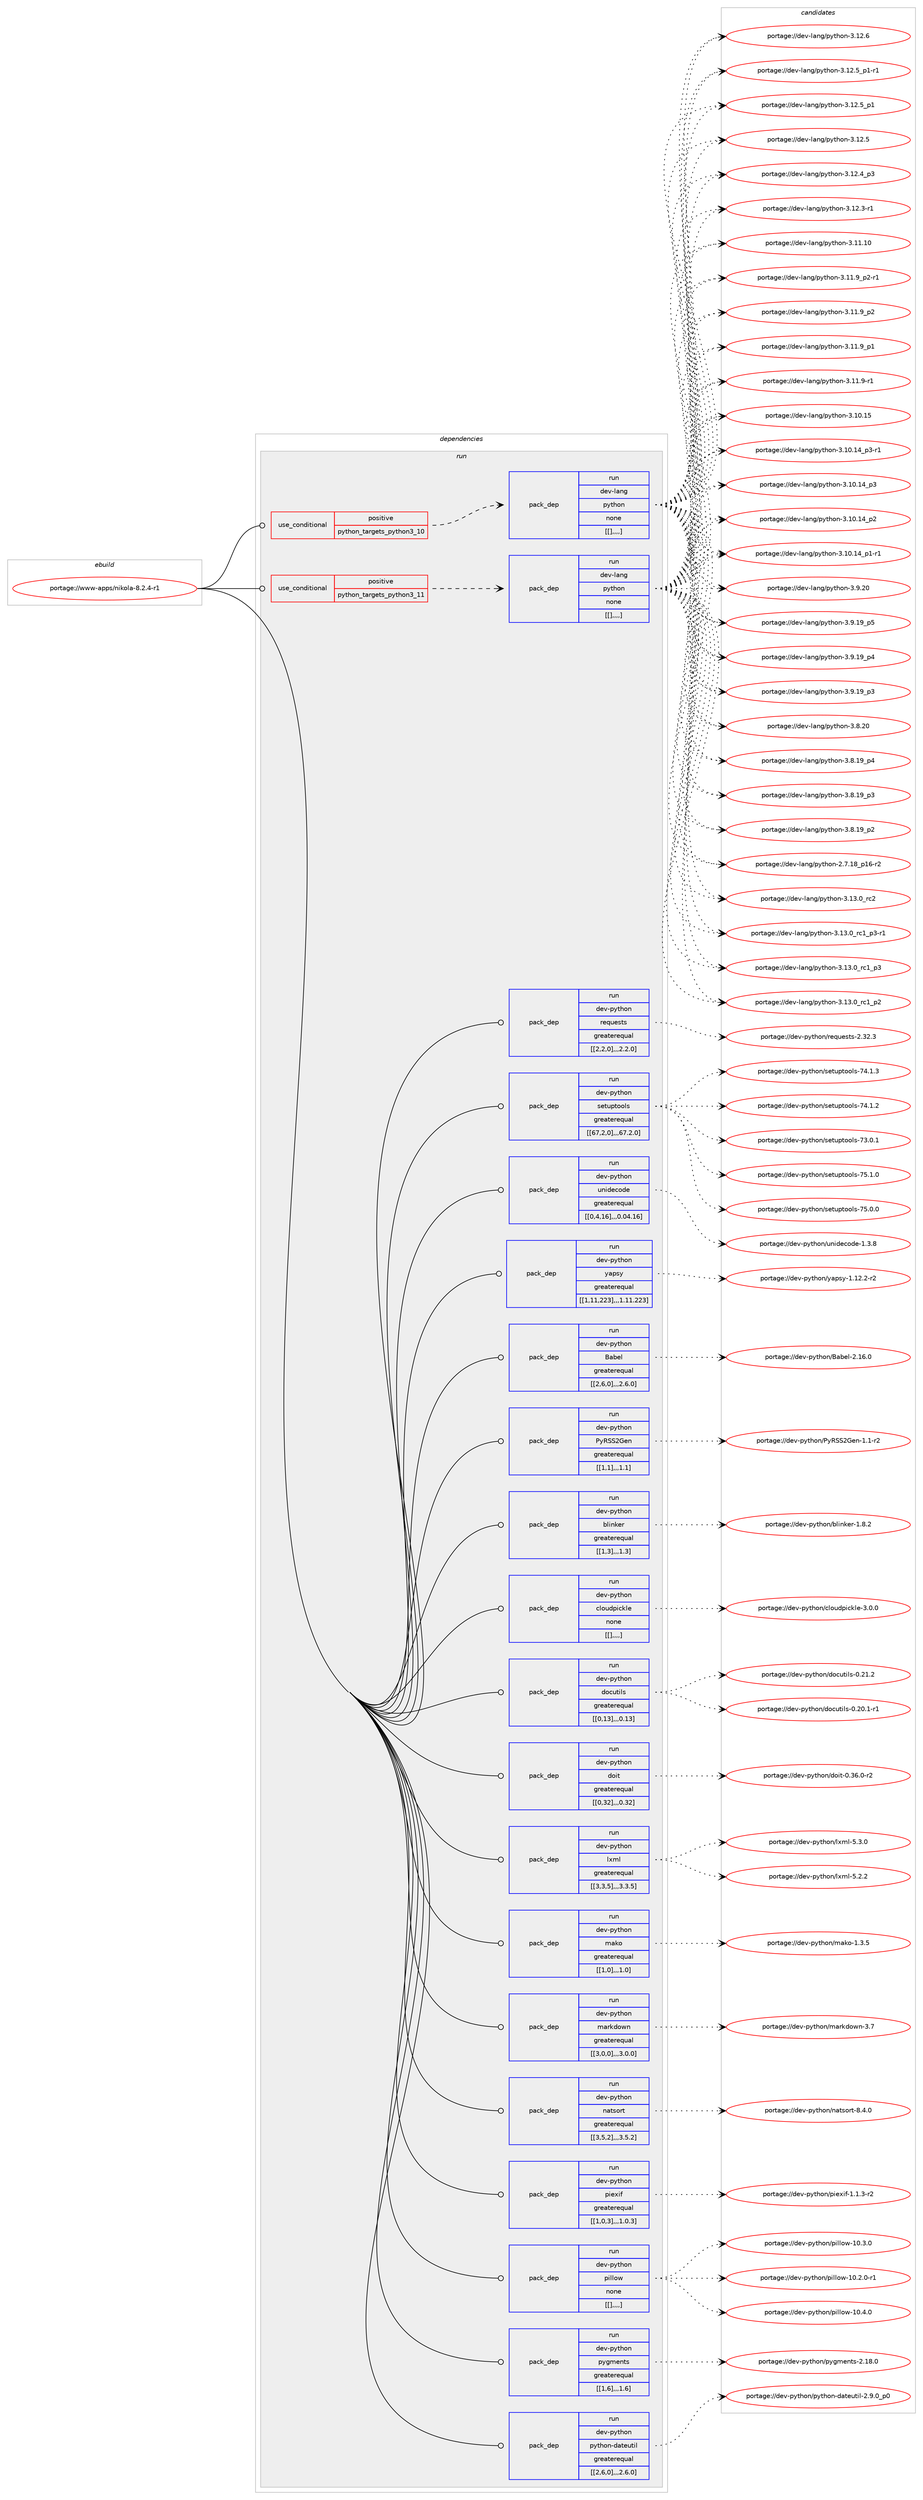 digraph prolog {

# *************
# Graph options
# *************

newrank=true;
concentrate=true;
compound=true;
graph [rankdir=LR,fontname=Helvetica,fontsize=10,ranksep=1.5];#, ranksep=2.5, nodesep=0.2];
edge  [arrowhead=vee];
node  [fontname=Helvetica,fontsize=10];

# **********
# The ebuild
# **********

subgraph cluster_leftcol {
color=gray;
label=<<i>ebuild</i>>;
id [label="portage://www-apps/nikola-8.2.4-r1", color=red, width=4, href="../www-apps/nikola-8.2.4-r1.svg"];
}

# ****************
# The dependencies
# ****************

subgraph cluster_midcol {
color=gray;
label=<<i>dependencies</i>>;
subgraph cluster_compile {
fillcolor="#eeeeee";
style=filled;
label=<<i>compile</i>>;
}
subgraph cluster_compileandrun {
fillcolor="#eeeeee";
style=filled;
label=<<i>compile and run</i>>;
}
subgraph cluster_run {
fillcolor="#eeeeee";
style=filled;
label=<<i>run</i>>;
subgraph cond124073 {
dependency466122 [label=<<TABLE BORDER="0" CELLBORDER="1" CELLSPACING="0" CELLPADDING="4"><TR><TD ROWSPAN="3" CELLPADDING="10">use_conditional</TD></TR><TR><TD>positive</TD></TR><TR><TD>python_targets_python3_10</TD></TR></TABLE>>, shape=none, color=red];
subgraph pack338637 {
dependency466123 [label=<<TABLE BORDER="0" CELLBORDER="1" CELLSPACING="0" CELLPADDING="4" WIDTH="220"><TR><TD ROWSPAN="6" CELLPADDING="30">pack_dep</TD></TR><TR><TD WIDTH="110">run</TD></TR><TR><TD>dev-lang</TD></TR><TR><TD>python</TD></TR><TR><TD>none</TD></TR><TR><TD>[[],,,,]</TD></TR></TABLE>>, shape=none, color=blue];
}
dependency466122:e -> dependency466123:w [weight=20,style="dashed",arrowhead="vee"];
}
id:e -> dependency466122:w [weight=20,style="solid",arrowhead="odot"];
subgraph cond124074 {
dependency466124 [label=<<TABLE BORDER="0" CELLBORDER="1" CELLSPACING="0" CELLPADDING="4"><TR><TD ROWSPAN="3" CELLPADDING="10">use_conditional</TD></TR><TR><TD>positive</TD></TR><TR><TD>python_targets_python3_11</TD></TR></TABLE>>, shape=none, color=red];
subgraph pack338638 {
dependency466125 [label=<<TABLE BORDER="0" CELLBORDER="1" CELLSPACING="0" CELLPADDING="4" WIDTH="220"><TR><TD ROWSPAN="6" CELLPADDING="30">pack_dep</TD></TR><TR><TD WIDTH="110">run</TD></TR><TR><TD>dev-lang</TD></TR><TR><TD>python</TD></TR><TR><TD>none</TD></TR><TR><TD>[[],,,,]</TD></TR></TABLE>>, shape=none, color=blue];
}
dependency466124:e -> dependency466125:w [weight=20,style="dashed",arrowhead="vee"];
}
id:e -> dependency466124:w [weight=20,style="solid",arrowhead="odot"];
subgraph pack338639 {
dependency466126 [label=<<TABLE BORDER="0" CELLBORDER="1" CELLSPACING="0" CELLPADDING="4" WIDTH="220"><TR><TD ROWSPAN="6" CELLPADDING="30">pack_dep</TD></TR><TR><TD WIDTH="110">run</TD></TR><TR><TD>dev-python</TD></TR><TR><TD>Babel</TD></TR><TR><TD>greaterequal</TD></TR><TR><TD>[[2,6,0],,,2.6.0]</TD></TR></TABLE>>, shape=none, color=blue];
}
id:e -> dependency466126:w [weight=20,style="solid",arrowhead="odot"];
subgraph pack338640 {
dependency466127 [label=<<TABLE BORDER="0" CELLBORDER="1" CELLSPACING="0" CELLPADDING="4" WIDTH="220"><TR><TD ROWSPAN="6" CELLPADDING="30">pack_dep</TD></TR><TR><TD WIDTH="110">run</TD></TR><TR><TD>dev-python</TD></TR><TR><TD>PyRSS2Gen</TD></TR><TR><TD>greaterequal</TD></TR><TR><TD>[[1,1],,,1.1]</TD></TR></TABLE>>, shape=none, color=blue];
}
id:e -> dependency466127:w [weight=20,style="solid",arrowhead="odot"];
subgraph pack338641 {
dependency466128 [label=<<TABLE BORDER="0" CELLBORDER="1" CELLSPACING="0" CELLPADDING="4" WIDTH="220"><TR><TD ROWSPAN="6" CELLPADDING="30">pack_dep</TD></TR><TR><TD WIDTH="110">run</TD></TR><TR><TD>dev-python</TD></TR><TR><TD>blinker</TD></TR><TR><TD>greaterequal</TD></TR><TR><TD>[[1,3],,,1.3]</TD></TR></TABLE>>, shape=none, color=blue];
}
id:e -> dependency466128:w [weight=20,style="solid",arrowhead="odot"];
subgraph pack338642 {
dependency466129 [label=<<TABLE BORDER="0" CELLBORDER="1" CELLSPACING="0" CELLPADDING="4" WIDTH="220"><TR><TD ROWSPAN="6" CELLPADDING="30">pack_dep</TD></TR><TR><TD WIDTH="110">run</TD></TR><TR><TD>dev-python</TD></TR><TR><TD>cloudpickle</TD></TR><TR><TD>none</TD></TR><TR><TD>[[],,,,]</TD></TR></TABLE>>, shape=none, color=blue];
}
id:e -> dependency466129:w [weight=20,style="solid",arrowhead="odot"];
subgraph pack338643 {
dependency466130 [label=<<TABLE BORDER="0" CELLBORDER="1" CELLSPACING="0" CELLPADDING="4" WIDTH="220"><TR><TD ROWSPAN="6" CELLPADDING="30">pack_dep</TD></TR><TR><TD WIDTH="110">run</TD></TR><TR><TD>dev-python</TD></TR><TR><TD>docutils</TD></TR><TR><TD>greaterequal</TD></TR><TR><TD>[[0,13],,,0.13]</TD></TR></TABLE>>, shape=none, color=blue];
}
id:e -> dependency466130:w [weight=20,style="solid",arrowhead="odot"];
subgraph pack338644 {
dependency466131 [label=<<TABLE BORDER="0" CELLBORDER="1" CELLSPACING="0" CELLPADDING="4" WIDTH="220"><TR><TD ROWSPAN="6" CELLPADDING="30">pack_dep</TD></TR><TR><TD WIDTH="110">run</TD></TR><TR><TD>dev-python</TD></TR><TR><TD>doit</TD></TR><TR><TD>greaterequal</TD></TR><TR><TD>[[0,32],,,0.32]</TD></TR></TABLE>>, shape=none, color=blue];
}
id:e -> dependency466131:w [weight=20,style="solid",arrowhead="odot"];
subgraph pack338645 {
dependency466132 [label=<<TABLE BORDER="0" CELLBORDER="1" CELLSPACING="0" CELLPADDING="4" WIDTH="220"><TR><TD ROWSPAN="6" CELLPADDING="30">pack_dep</TD></TR><TR><TD WIDTH="110">run</TD></TR><TR><TD>dev-python</TD></TR><TR><TD>lxml</TD></TR><TR><TD>greaterequal</TD></TR><TR><TD>[[3,3,5],,,3.3.5]</TD></TR></TABLE>>, shape=none, color=blue];
}
id:e -> dependency466132:w [weight=20,style="solid",arrowhead="odot"];
subgraph pack338646 {
dependency466133 [label=<<TABLE BORDER="0" CELLBORDER="1" CELLSPACING="0" CELLPADDING="4" WIDTH="220"><TR><TD ROWSPAN="6" CELLPADDING="30">pack_dep</TD></TR><TR><TD WIDTH="110">run</TD></TR><TR><TD>dev-python</TD></TR><TR><TD>mako</TD></TR><TR><TD>greaterequal</TD></TR><TR><TD>[[1,0],,,1.0]</TD></TR></TABLE>>, shape=none, color=blue];
}
id:e -> dependency466133:w [weight=20,style="solid",arrowhead="odot"];
subgraph pack338647 {
dependency466134 [label=<<TABLE BORDER="0" CELLBORDER="1" CELLSPACING="0" CELLPADDING="4" WIDTH="220"><TR><TD ROWSPAN="6" CELLPADDING="30">pack_dep</TD></TR><TR><TD WIDTH="110">run</TD></TR><TR><TD>dev-python</TD></TR><TR><TD>markdown</TD></TR><TR><TD>greaterequal</TD></TR><TR><TD>[[3,0,0],,,3.0.0]</TD></TR></TABLE>>, shape=none, color=blue];
}
id:e -> dependency466134:w [weight=20,style="solid",arrowhead="odot"];
subgraph pack338648 {
dependency466135 [label=<<TABLE BORDER="0" CELLBORDER="1" CELLSPACING="0" CELLPADDING="4" WIDTH="220"><TR><TD ROWSPAN="6" CELLPADDING="30">pack_dep</TD></TR><TR><TD WIDTH="110">run</TD></TR><TR><TD>dev-python</TD></TR><TR><TD>natsort</TD></TR><TR><TD>greaterequal</TD></TR><TR><TD>[[3,5,2],,,3.5.2]</TD></TR></TABLE>>, shape=none, color=blue];
}
id:e -> dependency466135:w [weight=20,style="solid",arrowhead="odot"];
subgraph pack338649 {
dependency466136 [label=<<TABLE BORDER="0" CELLBORDER="1" CELLSPACING="0" CELLPADDING="4" WIDTH="220"><TR><TD ROWSPAN="6" CELLPADDING="30">pack_dep</TD></TR><TR><TD WIDTH="110">run</TD></TR><TR><TD>dev-python</TD></TR><TR><TD>piexif</TD></TR><TR><TD>greaterequal</TD></TR><TR><TD>[[1,0,3],,,1.0.3]</TD></TR></TABLE>>, shape=none, color=blue];
}
id:e -> dependency466136:w [weight=20,style="solid",arrowhead="odot"];
subgraph pack338650 {
dependency466137 [label=<<TABLE BORDER="0" CELLBORDER="1" CELLSPACING="0" CELLPADDING="4" WIDTH="220"><TR><TD ROWSPAN="6" CELLPADDING="30">pack_dep</TD></TR><TR><TD WIDTH="110">run</TD></TR><TR><TD>dev-python</TD></TR><TR><TD>pillow</TD></TR><TR><TD>none</TD></TR><TR><TD>[[],,,,]</TD></TR></TABLE>>, shape=none, color=blue];
}
id:e -> dependency466137:w [weight=20,style="solid",arrowhead="odot"];
subgraph pack338651 {
dependency466138 [label=<<TABLE BORDER="0" CELLBORDER="1" CELLSPACING="0" CELLPADDING="4" WIDTH="220"><TR><TD ROWSPAN="6" CELLPADDING="30">pack_dep</TD></TR><TR><TD WIDTH="110">run</TD></TR><TR><TD>dev-python</TD></TR><TR><TD>pygments</TD></TR><TR><TD>greaterequal</TD></TR><TR><TD>[[1,6],,,1.6]</TD></TR></TABLE>>, shape=none, color=blue];
}
id:e -> dependency466138:w [weight=20,style="solid",arrowhead="odot"];
subgraph pack338652 {
dependency466139 [label=<<TABLE BORDER="0" CELLBORDER="1" CELLSPACING="0" CELLPADDING="4" WIDTH="220"><TR><TD ROWSPAN="6" CELLPADDING="30">pack_dep</TD></TR><TR><TD WIDTH="110">run</TD></TR><TR><TD>dev-python</TD></TR><TR><TD>python-dateutil</TD></TR><TR><TD>greaterequal</TD></TR><TR><TD>[[2,6,0],,,2.6.0]</TD></TR></TABLE>>, shape=none, color=blue];
}
id:e -> dependency466139:w [weight=20,style="solid",arrowhead="odot"];
subgraph pack338653 {
dependency466140 [label=<<TABLE BORDER="0" CELLBORDER="1" CELLSPACING="0" CELLPADDING="4" WIDTH="220"><TR><TD ROWSPAN="6" CELLPADDING="30">pack_dep</TD></TR><TR><TD WIDTH="110">run</TD></TR><TR><TD>dev-python</TD></TR><TR><TD>requests</TD></TR><TR><TD>greaterequal</TD></TR><TR><TD>[[2,2,0],,,2.2.0]</TD></TR></TABLE>>, shape=none, color=blue];
}
id:e -> dependency466140:w [weight=20,style="solid",arrowhead="odot"];
subgraph pack338654 {
dependency466141 [label=<<TABLE BORDER="0" CELLBORDER="1" CELLSPACING="0" CELLPADDING="4" WIDTH="220"><TR><TD ROWSPAN="6" CELLPADDING="30">pack_dep</TD></TR><TR><TD WIDTH="110">run</TD></TR><TR><TD>dev-python</TD></TR><TR><TD>setuptools</TD></TR><TR><TD>greaterequal</TD></TR><TR><TD>[[67,2,0],,,67.2.0]</TD></TR></TABLE>>, shape=none, color=blue];
}
id:e -> dependency466141:w [weight=20,style="solid",arrowhead="odot"];
subgraph pack338655 {
dependency466142 [label=<<TABLE BORDER="0" CELLBORDER="1" CELLSPACING="0" CELLPADDING="4" WIDTH="220"><TR><TD ROWSPAN="6" CELLPADDING="30">pack_dep</TD></TR><TR><TD WIDTH="110">run</TD></TR><TR><TD>dev-python</TD></TR><TR><TD>unidecode</TD></TR><TR><TD>greaterequal</TD></TR><TR><TD>[[0,4,16],,,0.04.16]</TD></TR></TABLE>>, shape=none, color=blue];
}
id:e -> dependency466142:w [weight=20,style="solid",arrowhead="odot"];
subgraph pack338656 {
dependency466143 [label=<<TABLE BORDER="0" CELLBORDER="1" CELLSPACING="0" CELLPADDING="4" WIDTH="220"><TR><TD ROWSPAN="6" CELLPADDING="30">pack_dep</TD></TR><TR><TD WIDTH="110">run</TD></TR><TR><TD>dev-python</TD></TR><TR><TD>yapsy</TD></TR><TR><TD>greaterequal</TD></TR><TR><TD>[[1,11,223],,,1.11.223]</TD></TR></TABLE>>, shape=none, color=blue];
}
id:e -> dependency466143:w [weight=20,style="solid",arrowhead="odot"];
}
}

# **************
# The candidates
# **************

subgraph cluster_choices {
rank=same;
color=gray;
label=<<i>candidates</i>>;

subgraph choice338637 {
color=black;
nodesep=1;
choice10010111845108971101034711212111610411111045514649514648951149950 [label="portage://dev-lang/python-3.13.0_rc2", color=red, width=4,href="../dev-lang/python-3.13.0_rc2.svg"];
choice1001011184510897110103471121211161041111104551464951464895114994995112514511449 [label="portage://dev-lang/python-3.13.0_rc1_p3-r1", color=red, width=4,href="../dev-lang/python-3.13.0_rc1_p3-r1.svg"];
choice100101118451089711010347112121116104111110455146495146489511499499511251 [label="portage://dev-lang/python-3.13.0_rc1_p3", color=red, width=4,href="../dev-lang/python-3.13.0_rc1_p3.svg"];
choice100101118451089711010347112121116104111110455146495146489511499499511250 [label="portage://dev-lang/python-3.13.0_rc1_p2", color=red, width=4,href="../dev-lang/python-3.13.0_rc1_p2.svg"];
choice10010111845108971101034711212111610411111045514649504654 [label="portage://dev-lang/python-3.12.6", color=red, width=4,href="../dev-lang/python-3.12.6.svg"];
choice1001011184510897110103471121211161041111104551464950465395112494511449 [label="portage://dev-lang/python-3.12.5_p1-r1", color=red, width=4,href="../dev-lang/python-3.12.5_p1-r1.svg"];
choice100101118451089711010347112121116104111110455146495046539511249 [label="portage://dev-lang/python-3.12.5_p1", color=red, width=4,href="../dev-lang/python-3.12.5_p1.svg"];
choice10010111845108971101034711212111610411111045514649504653 [label="portage://dev-lang/python-3.12.5", color=red, width=4,href="../dev-lang/python-3.12.5.svg"];
choice100101118451089711010347112121116104111110455146495046529511251 [label="portage://dev-lang/python-3.12.4_p3", color=red, width=4,href="../dev-lang/python-3.12.4_p3.svg"];
choice100101118451089711010347112121116104111110455146495046514511449 [label="portage://dev-lang/python-3.12.3-r1", color=red, width=4,href="../dev-lang/python-3.12.3-r1.svg"];
choice1001011184510897110103471121211161041111104551464949464948 [label="portage://dev-lang/python-3.11.10", color=red, width=4,href="../dev-lang/python-3.11.10.svg"];
choice1001011184510897110103471121211161041111104551464949465795112504511449 [label="portage://dev-lang/python-3.11.9_p2-r1", color=red, width=4,href="../dev-lang/python-3.11.9_p2-r1.svg"];
choice100101118451089711010347112121116104111110455146494946579511250 [label="portage://dev-lang/python-3.11.9_p2", color=red, width=4,href="../dev-lang/python-3.11.9_p2.svg"];
choice100101118451089711010347112121116104111110455146494946579511249 [label="portage://dev-lang/python-3.11.9_p1", color=red, width=4,href="../dev-lang/python-3.11.9_p1.svg"];
choice100101118451089711010347112121116104111110455146494946574511449 [label="portage://dev-lang/python-3.11.9-r1", color=red, width=4,href="../dev-lang/python-3.11.9-r1.svg"];
choice1001011184510897110103471121211161041111104551464948464953 [label="portage://dev-lang/python-3.10.15", color=red, width=4,href="../dev-lang/python-3.10.15.svg"];
choice100101118451089711010347112121116104111110455146494846495295112514511449 [label="portage://dev-lang/python-3.10.14_p3-r1", color=red, width=4,href="../dev-lang/python-3.10.14_p3-r1.svg"];
choice10010111845108971101034711212111610411111045514649484649529511251 [label="portage://dev-lang/python-3.10.14_p3", color=red, width=4,href="../dev-lang/python-3.10.14_p3.svg"];
choice10010111845108971101034711212111610411111045514649484649529511250 [label="portage://dev-lang/python-3.10.14_p2", color=red, width=4,href="../dev-lang/python-3.10.14_p2.svg"];
choice100101118451089711010347112121116104111110455146494846495295112494511449 [label="portage://dev-lang/python-3.10.14_p1-r1", color=red, width=4,href="../dev-lang/python-3.10.14_p1-r1.svg"];
choice10010111845108971101034711212111610411111045514657465048 [label="portage://dev-lang/python-3.9.20", color=red, width=4,href="../dev-lang/python-3.9.20.svg"];
choice100101118451089711010347112121116104111110455146574649579511253 [label="portage://dev-lang/python-3.9.19_p5", color=red, width=4,href="../dev-lang/python-3.9.19_p5.svg"];
choice100101118451089711010347112121116104111110455146574649579511252 [label="portage://dev-lang/python-3.9.19_p4", color=red, width=4,href="../dev-lang/python-3.9.19_p4.svg"];
choice100101118451089711010347112121116104111110455146574649579511251 [label="portage://dev-lang/python-3.9.19_p3", color=red, width=4,href="../dev-lang/python-3.9.19_p3.svg"];
choice10010111845108971101034711212111610411111045514656465048 [label="portage://dev-lang/python-3.8.20", color=red, width=4,href="../dev-lang/python-3.8.20.svg"];
choice100101118451089711010347112121116104111110455146564649579511252 [label="portage://dev-lang/python-3.8.19_p4", color=red, width=4,href="../dev-lang/python-3.8.19_p4.svg"];
choice100101118451089711010347112121116104111110455146564649579511251 [label="portage://dev-lang/python-3.8.19_p3", color=red, width=4,href="../dev-lang/python-3.8.19_p3.svg"];
choice100101118451089711010347112121116104111110455146564649579511250 [label="portage://dev-lang/python-3.8.19_p2", color=red, width=4,href="../dev-lang/python-3.8.19_p2.svg"];
choice100101118451089711010347112121116104111110455046554649569511249544511450 [label="portage://dev-lang/python-2.7.18_p16-r2", color=red, width=4,href="../dev-lang/python-2.7.18_p16-r2.svg"];
dependency466123:e -> choice10010111845108971101034711212111610411111045514649514648951149950:w [style=dotted,weight="100"];
dependency466123:e -> choice1001011184510897110103471121211161041111104551464951464895114994995112514511449:w [style=dotted,weight="100"];
dependency466123:e -> choice100101118451089711010347112121116104111110455146495146489511499499511251:w [style=dotted,weight="100"];
dependency466123:e -> choice100101118451089711010347112121116104111110455146495146489511499499511250:w [style=dotted,weight="100"];
dependency466123:e -> choice10010111845108971101034711212111610411111045514649504654:w [style=dotted,weight="100"];
dependency466123:e -> choice1001011184510897110103471121211161041111104551464950465395112494511449:w [style=dotted,weight="100"];
dependency466123:e -> choice100101118451089711010347112121116104111110455146495046539511249:w [style=dotted,weight="100"];
dependency466123:e -> choice10010111845108971101034711212111610411111045514649504653:w [style=dotted,weight="100"];
dependency466123:e -> choice100101118451089711010347112121116104111110455146495046529511251:w [style=dotted,weight="100"];
dependency466123:e -> choice100101118451089711010347112121116104111110455146495046514511449:w [style=dotted,weight="100"];
dependency466123:e -> choice1001011184510897110103471121211161041111104551464949464948:w [style=dotted,weight="100"];
dependency466123:e -> choice1001011184510897110103471121211161041111104551464949465795112504511449:w [style=dotted,weight="100"];
dependency466123:e -> choice100101118451089711010347112121116104111110455146494946579511250:w [style=dotted,weight="100"];
dependency466123:e -> choice100101118451089711010347112121116104111110455146494946579511249:w [style=dotted,weight="100"];
dependency466123:e -> choice100101118451089711010347112121116104111110455146494946574511449:w [style=dotted,weight="100"];
dependency466123:e -> choice1001011184510897110103471121211161041111104551464948464953:w [style=dotted,weight="100"];
dependency466123:e -> choice100101118451089711010347112121116104111110455146494846495295112514511449:w [style=dotted,weight="100"];
dependency466123:e -> choice10010111845108971101034711212111610411111045514649484649529511251:w [style=dotted,weight="100"];
dependency466123:e -> choice10010111845108971101034711212111610411111045514649484649529511250:w [style=dotted,weight="100"];
dependency466123:e -> choice100101118451089711010347112121116104111110455146494846495295112494511449:w [style=dotted,weight="100"];
dependency466123:e -> choice10010111845108971101034711212111610411111045514657465048:w [style=dotted,weight="100"];
dependency466123:e -> choice100101118451089711010347112121116104111110455146574649579511253:w [style=dotted,weight="100"];
dependency466123:e -> choice100101118451089711010347112121116104111110455146574649579511252:w [style=dotted,weight="100"];
dependency466123:e -> choice100101118451089711010347112121116104111110455146574649579511251:w [style=dotted,weight="100"];
dependency466123:e -> choice10010111845108971101034711212111610411111045514656465048:w [style=dotted,weight="100"];
dependency466123:e -> choice100101118451089711010347112121116104111110455146564649579511252:w [style=dotted,weight="100"];
dependency466123:e -> choice100101118451089711010347112121116104111110455146564649579511251:w [style=dotted,weight="100"];
dependency466123:e -> choice100101118451089711010347112121116104111110455146564649579511250:w [style=dotted,weight="100"];
dependency466123:e -> choice100101118451089711010347112121116104111110455046554649569511249544511450:w [style=dotted,weight="100"];
}
subgraph choice338638 {
color=black;
nodesep=1;
choice10010111845108971101034711212111610411111045514649514648951149950 [label="portage://dev-lang/python-3.13.0_rc2", color=red, width=4,href="../dev-lang/python-3.13.0_rc2.svg"];
choice1001011184510897110103471121211161041111104551464951464895114994995112514511449 [label="portage://dev-lang/python-3.13.0_rc1_p3-r1", color=red, width=4,href="../dev-lang/python-3.13.0_rc1_p3-r1.svg"];
choice100101118451089711010347112121116104111110455146495146489511499499511251 [label="portage://dev-lang/python-3.13.0_rc1_p3", color=red, width=4,href="../dev-lang/python-3.13.0_rc1_p3.svg"];
choice100101118451089711010347112121116104111110455146495146489511499499511250 [label="portage://dev-lang/python-3.13.0_rc1_p2", color=red, width=4,href="../dev-lang/python-3.13.0_rc1_p2.svg"];
choice10010111845108971101034711212111610411111045514649504654 [label="portage://dev-lang/python-3.12.6", color=red, width=4,href="../dev-lang/python-3.12.6.svg"];
choice1001011184510897110103471121211161041111104551464950465395112494511449 [label="portage://dev-lang/python-3.12.5_p1-r1", color=red, width=4,href="../dev-lang/python-3.12.5_p1-r1.svg"];
choice100101118451089711010347112121116104111110455146495046539511249 [label="portage://dev-lang/python-3.12.5_p1", color=red, width=4,href="../dev-lang/python-3.12.5_p1.svg"];
choice10010111845108971101034711212111610411111045514649504653 [label="portage://dev-lang/python-3.12.5", color=red, width=4,href="../dev-lang/python-3.12.5.svg"];
choice100101118451089711010347112121116104111110455146495046529511251 [label="portage://dev-lang/python-3.12.4_p3", color=red, width=4,href="../dev-lang/python-3.12.4_p3.svg"];
choice100101118451089711010347112121116104111110455146495046514511449 [label="portage://dev-lang/python-3.12.3-r1", color=red, width=4,href="../dev-lang/python-3.12.3-r1.svg"];
choice1001011184510897110103471121211161041111104551464949464948 [label="portage://dev-lang/python-3.11.10", color=red, width=4,href="../dev-lang/python-3.11.10.svg"];
choice1001011184510897110103471121211161041111104551464949465795112504511449 [label="portage://dev-lang/python-3.11.9_p2-r1", color=red, width=4,href="../dev-lang/python-3.11.9_p2-r1.svg"];
choice100101118451089711010347112121116104111110455146494946579511250 [label="portage://dev-lang/python-3.11.9_p2", color=red, width=4,href="../dev-lang/python-3.11.9_p2.svg"];
choice100101118451089711010347112121116104111110455146494946579511249 [label="portage://dev-lang/python-3.11.9_p1", color=red, width=4,href="../dev-lang/python-3.11.9_p1.svg"];
choice100101118451089711010347112121116104111110455146494946574511449 [label="portage://dev-lang/python-3.11.9-r1", color=red, width=4,href="../dev-lang/python-3.11.9-r1.svg"];
choice1001011184510897110103471121211161041111104551464948464953 [label="portage://dev-lang/python-3.10.15", color=red, width=4,href="../dev-lang/python-3.10.15.svg"];
choice100101118451089711010347112121116104111110455146494846495295112514511449 [label="portage://dev-lang/python-3.10.14_p3-r1", color=red, width=4,href="../dev-lang/python-3.10.14_p3-r1.svg"];
choice10010111845108971101034711212111610411111045514649484649529511251 [label="portage://dev-lang/python-3.10.14_p3", color=red, width=4,href="../dev-lang/python-3.10.14_p3.svg"];
choice10010111845108971101034711212111610411111045514649484649529511250 [label="portage://dev-lang/python-3.10.14_p2", color=red, width=4,href="../dev-lang/python-3.10.14_p2.svg"];
choice100101118451089711010347112121116104111110455146494846495295112494511449 [label="portage://dev-lang/python-3.10.14_p1-r1", color=red, width=4,href="../dev-lang/python-3.10.14_p1-r1.svg"];
choice10010111845108971101034711212111610411111045514657465048 [label="portage://dev-lang/python-3.9.20", color=red, width=4,href="../dev-lang/python-3.9.20.svg"];
choice100101118451089711010347112121116104111110455146574649579511253 [label="portage://dev-lang/python-3.9.19_p5", color=red, width=4,href="../dev-lang/python-3.9.19_p5.svg"];
choice100101118451089711010347112121116104111110455146574649579511252 [label="portage://dev-lang/python-3.9.19_p4", color=red, width=4,href="../dev-lang/python-3.9.19_p4.svg"];
choice100101118451089711010347112121116104111110455146574649579511251 [label="portage://dev-lang/python-3.9.19_p3", color=red, width=4,href="../dev-lang/python-3.9.19_p3.svg"];
choice10010111845108971101034711212111610411111045514656465048 [label="portage://dev-lang/python-3.8.20", color=red, width=4,href="../dev-lang/python-3.8.20.svg"];
choice100101118451089711010347112121116104111110455146564649579511252 [label="portage://dev-lang/python-3.8.19_p4", color=red, width=4,href="../dev-lang/python-3.8.19_p4.svg"];
choice100101118451089711010347112121116104111110455146564649579511251 [label="portage://dev-lang/python-3.8.19_p3", color=red, width=4,href="../dev-lang/python-3.8.19_p3.svg"];
choice100101118451089711010347112121116104111110455146564649579511250 [label="portage://dev-lang/python-3.8.19_p2", color=red, width=4,href="../dev-lang/python-3.8.19_p2.svg"];
choice100101118451089711010347112121116104111110455046554649569511249544511450 [label="portage://dev-lang/python-2.7.18_p16-r2", color=red, width=4,href="../dev-lang/python-2.7.18_p16-r2.svg"];
dependency466125:e -> choice10010111845108971101034711212111610411111045514649514648951149950:w [style=dotted,weight="100"];
dependency466125:e -> choice1001011184510897110103471121211161041111104551464951464895114994995112514511449:w [style=dotted,weight="100"];
dependency466125:e -> choice100101118451089711010347112121116104111110455146495146489511499499511251:w [style=dotted,weight="100"];
dependency466125:e -> choice100101118451089711010347112121116104111110455146495146489511499499511250:w [style=dotted,weight="100"];
dependency466125:e -> choice10010111845108971101034711212111610411111045514649504654:w [style=dotted,weight="100"];
dependency466125:e -> choice1001011184510897110103471121211161041111104551464950465395112494511449:w [style=dotted,weight="100"];
dependency466125:e -> choice100101118451089711010347112121116104111110455146495046539511249:w [style=dotted,weight="100"];
dependency466125:e -> choice10010111845108971101034711212111610411111045514649504653:w [style=dotted,weight="100"];
dependency466125:e -> choice100101118451089711010347112121116104111110455146495046529511251:w [style=dotted,weight="100"];
dependency466125:e -> choice100101118451089711010347112121116104111110455146495046514511449:w [style=dotted,weight="100"];
dependency466125:e -> choice1001011184510897110103471121211161041111104551464949464948:w [style=dotted,weight="100"];
dependency466125:e -> choice1001011184510897110103471121211161041111104551464949465795112504511449:w [style=dotted,weight="100"];
dependency466125:e -> choice100101118451089711010347112121116104111110455146494946579511250:w [style=dotted,weight="100"];
dependency466125:e -> choice100101118451089711010347112121116104111110455146494946579511249:w [style=dotted,weight="100"];
dependency466125:e -> choice100101118451089711010347112121116104111110455146494946574511449:w [style=dotted,weight="100"];
dependency466125:e -> choice1001011184510897110103471121211161041111104551464948464953:w [style=dotted,weight="100"];
dependency466125:e -> choice100101118451089711010347112121116104111110455146494846495295112514511449:w [style=dotted,weight="100"];
dependency466125:e -> choice10010111845108971101034711212111610411111045514649484649529511251:w [style=dotted,weight="100"];
dependency466125:e -> choice10010111845108971101034711212111610411111045514649484649529511250:w [style=dotted,weight="100"];
dependency466125:e -> choice100101118451089711010347112121116104111110455146494846495295112494511449:w [style=dotted,weight="100"];
dependency466125:e -> choice10010111845108971101034711212111610411111045514657465048:w [style=dotted,weight="100"];
dependency466125:e -> choice100101118451089711010347112121116104111110455146574649579511253:w [style=dotted,weight="100"];
dependency466125:e -> choice100101118451089711010347112121116104111110455146574649579511252:w [style=dotted,weight="100"];
dependency466125:e -> choice100101118451089711010347112121116104111110455146574649579511251:w [style=dotted,weight="100"];
dependency466125:e -> choice10010111845108971101034711212111610411111045514656465048:w [style=dotted,weight="100"];
dependency466125:e -> choice100101118451089711010347112121116104111110455146564649579511252:w [style=dotted,weight="100"];
dependency466125:e -> choice100101118451089711010347112121116104111110455146564649579511251:w [style=dotted,weight="100"];
dependency466125:e -> choice100101118451089711010347112121116104111110455146564649579511250:w [style=dotted,weight="100"];
dependency466125:e -> choice100101118451089711010347112121116104111110455046554649569511249544511450:w [style=dotted,weight="100"];
}
subgraph choice338639 {
color=black;
nodesep=1;
choice100101118451121211161041111104766979810110845504649544648 [label="portage://dev-python/Babel-2.16.0", color=red, width=4,href="../dev-python/Babel-2.16.0.svg"];
dependency466126:e -> choice100101118451121211161041111104766979810110845504649544648:w [style=dotted,weight="100"];
}
subgraph choice338640 {
color=black;
nodesep=1;
choice1001011184511212111610411111047801218283835071101110454946494511450 [label="portage://dev-python/PyRSS2Gen-1.1-r2", color=red, width=4,href="../dev-python/PyRSS2Gen-1.1-r2.svg"];
dependency466127:e -> choice1001011184511212111610411111047801218283835071101110454946494511450:w [style=dotted,weight="100"];
}
subgraph choice338641 {
color=black;
nodesep=1;
choice100101118451121211161041111104798108105110107101114454946564650 [label="portage://dev-python/blinker-1.8.2", color=red, width=4,href="../dev-python/blinker-1.8.2.svg"];
dependency466128:e -> choice100101118451121211161041111104798108105110107101114454946564650:w [style=dotted,weight="100"];
}
subgraph choice338642 {
color=black;
nodesep=1;
choice10010111845112121116104111110479910811111710011210599107108101455146484648 [label="portage://dev-python/cloudpickle-3.0.0", color=red, width=4,href="../dev-python/cloudpickle-3.0.0.svg"];
dependency466129:e -> choice10010111845112121116104111110479910811111710011210599107108101455146484648:w [style=dotted,weight="100"];
}
subgraph choice338643 {
color=black;
nodesep=1;
choice10010111845112121116104111110471001119911711610510811545484650494650 [label="portage://dev-python/docutils-0.21.2", color=red, width=4,href="../dev-python/docutils-0.21.2.svg"];
choice100101118451121211161041111104710011199117116105108115454846504846494511449 [label="portage://dev-python/docutils-0.20.1-r1", color=red, width=4,href="../dev-python/docutils-0.20.1-r1.svg"];
dependency466130:e -> choice10010111845112121116104111110471001119911711610510811545484650494650:w [style=dotted,weight="100"];
dependency466130:e -> choice100101118451121211161041111104710011199117116105108115454846504846494511449:w [style=dotted,weight="100"];
}
subgraph choice338644 {
color=black;
nodesep=1;
choice1001011184511212111610411111047100111105116454846515446484511450 [label="portage://dev-python/doit-0.36.0-r2", color=red, width=4,href="../dev-python/doit-0.36.0-r2.svg"];
dependency466131:e -> choice1001011184511212111610411111047100111105116454846515446484511450:w [style=dotted,weight="100"];
}
subgraph choice338645 {
color=black;
nodesep=1;
choice1001011184511212111610411111047108120109108455346514648 [label="portage://dev-python/lxml-5.3.0", color=red, width=4,href="../dev-python/lxml-5.3.0.svg"];
choice1001011184511212111610411111047108120109108455346504650 [label="portage://dev-python/lxml-5.2.2", color=red, width=4,href="../dev-python/lxml-5.2.2.svg"];
dependency466132:e -> choice1001011184511212111610411111047108120109108455346514648:w [style=dotted,weight="100"];
dependency466132:e -> choice1001011184511212111610411111047108120109108455346504650:w [style=dotted,weight="100"];
}
subgraph choice338646 {
color=black;
nodesep=1;
choice100101118451121211161041111104710997107111454946514653 [label="portage://dev-python/mako-1.3.5", color=red, width=4,href="../dev-python/mako-1.3.5.svg"];
dependency466133:e -> choice100101118451121211161041111104710997107111454946514653:w [style=dotted,weight="100"];
}
subgraph choice338647 {
color=black;
nodesep=1;
choice10010111845112121116104111110471099711410710011111911045514655 [label="portage://dev-python/markdown-3.7", color=red, width=4,href="../dev-python/markdown-3.7.svg"];
dependency466134:e -> choice10010111845112121116104111110471099711410710011111911045514655:w [style=dotted,weight="100"];
}
subgraph choice338648 {
color=black;
nodesep=1;
choice100101118451121211161041111104711097116115111114116455646524648 [label="portage://dev-python/natsort-8.4.0", color=red, width=4,href="../dev-python/natsort-8.4.0.svg"];
dependency466135:e -> choice100101118451121211161041111104711097116115111114116455646524648:w [style=dotted,weight="100"];
}
subgraph choice338649 {
color=black;
nodesep=1;
choice10010111845112121116104111110471121051011201051024549464946514511450 [label="portage://dev-python/piexif-1.1.3-r2", color=red, width=4,href="../dev-python/piexif-1.1.3-r2.svg"];
dependency466136:e -> choice10010111845112121116104111110471121051011201051024549464946514511450:w [style=dotted,weight="100"];
}
subgraph choice338650 {
color=black;
nodesep=1;
choice100101118451121211161041111104711210510810811111945494846524648 [label="portage://dev-python/pillow-10.4.0", color=red, width=4,href="../dev-python/pillow-10.4.0.svg"];
choice100101118451121211161041111104711210510810811111945494846514648 [label="portage://dev-python/pillow-10.3.0", color=red, width=4,href="../dev-python/pillow-10.3.0.svg"];
choice1001011184511212111610411111047112105108108111119454948465046484511449 [label="portage://dev-python/pillow-10.2.0-r1", color=red, width=4,href="../dev-python/pillow-10.2.0-r1.svg"];
dependency466137:e -> choice100101118451121211161041111104711210510810811111945494846524648:w [style=dotted,weight="100"];
dependency466137:e -> choice100101118451121211161041111104711210510810811111945494846514648:w [style=dotted,weight="100"];
dependency466137:e -> choice1001011184511212111610411111047112105108108111119454948465046484511449:w [style=dotted,weight="100"];
}
subgraph choice338651 {
color=black;
nodesep=1;
choice100101118451121211161041111104711212110310910111011611545504649564648 [label="portage://dev-python/pygments-2.18.0", color=red, width=4,href="../dev-python/pygments-2.18.0.svg"];
dependency466138:e -> choice100101118451121211161041111104711212110310910111011611545504649564648:w [style=dotted,weight="100"];
}
subgraph choice338652 {
color=black;
nodesep=1;
choice100101118451121211161041111104711212111610411111045100971161011171161051084550465746489511248 [label="portage://dev-python/python-dateutil-2.9.0_p0", color=red, width=4,href="../dev-python/python-dateutil-2.9.0_p0.svg"];
dependency466139:e -> choice100101118451121211161041111104711212111610411111045100971161011171161051084550465746489511248:w [style=dotted,weight="100"];
}
subgraph choice338653 {
color=black;
nodesep=1;
choice100101118451121211161041111104711410111311710111511611545504651504651 [label="portage://dev-python/requests-2.32.3", color=red, width=4,href="../dev-python/requests-2.32.3.svg"];
dependency466140:e -> choice100101118451121211161041111104711410111311710111511611545504651504651:w [style=dotted,weight="100"];
}
subgraph choice338654 {
color=black;
nodesep=1;
choice100101118451121211161041111104711510111611711211611111110811545555346494648 [label="portage://dev-python/setuptools-75.1.0", color=red, width=4,href="../dev-python/setuptools-75.1.0.svg"];
choice100101118451121211161041111104711510111611711211611111110811545555346484648 [label="portage://dev-python/setuptools-75.0.0", color=red, width=4,href="../dev-python/setuptools-75.0.0.svg"];
choice100101118451121211161041111104711510111611711211611111110811545555246494651 [label="portage://dev-python/setuptools-74.1.3", color=red, width=4,href="../dev-python/setuptools-74.1.3.svg"];
choice100101118451121211161041111104711510111611711211611111110811545555246494650 [label="portage://dev-python/setuptools-74.1.2", color=red, width=4,href="../dev-python/setuptools-74.1.2.svg"];
choice100101118451121211161041111104711510111611711211611111110811545555146484649 [label="portage://dev-python/setuptools-73.0.1", color=red, width=4,href="../dev-python/setuptools-73.0.1.svg"];
dependency466141:e -> choice100101118451121211161041111104711510111611711211611111110811545555346494648:w [style=dotted,weight="100"];
dependency466141:e -> choice100101118451121211161041111104711510111611711211611111110811545555346484648:w [style=dotted,weight="100"];
dependency466141:e -> choice100101118451121211161041111104711510111611711211611111110811545555246494651:w [style=dotted,weight="100"];
dependency466141:e -> choice100101118451121211161041111104711510111611711211611111110811545555246494650:w [style=dotted,weight="100"];
dependency466141:e -> choice100101118451121211161041111104711510111611711211611111110811545555146484649:w [style=dotted,weight="100"];
}
subgraph choice338655 {
color=black;
nodesep=1;
choice100101118451121211161041111104711711010510010199111100101454946514656 [label="portage://dev-python/unidecode-1.3.8", color=red, width=4,href="../dev-python/unidecode-1.3.8.svg"];
dependency466142:e -> choice100101118451121211161041111104711711010510010199111100101454946514656:w [style=dotted,weight="100"];
}
subgraph choice338656 {
color=black;
nodesep=1;
choice100101118451121211161041111104712197112115121454946495046504511450 [label="portage://dev-python/yapsy-1.12.2-r2", color=red, width=4,href="../dev-python/yapsy-1.12.2-r2.svg"];
dependency466143:e -> choice100101118451121211161041111104712197112115121454946495046504511450:w [style=dotted,weight="100"];
}
}

}
